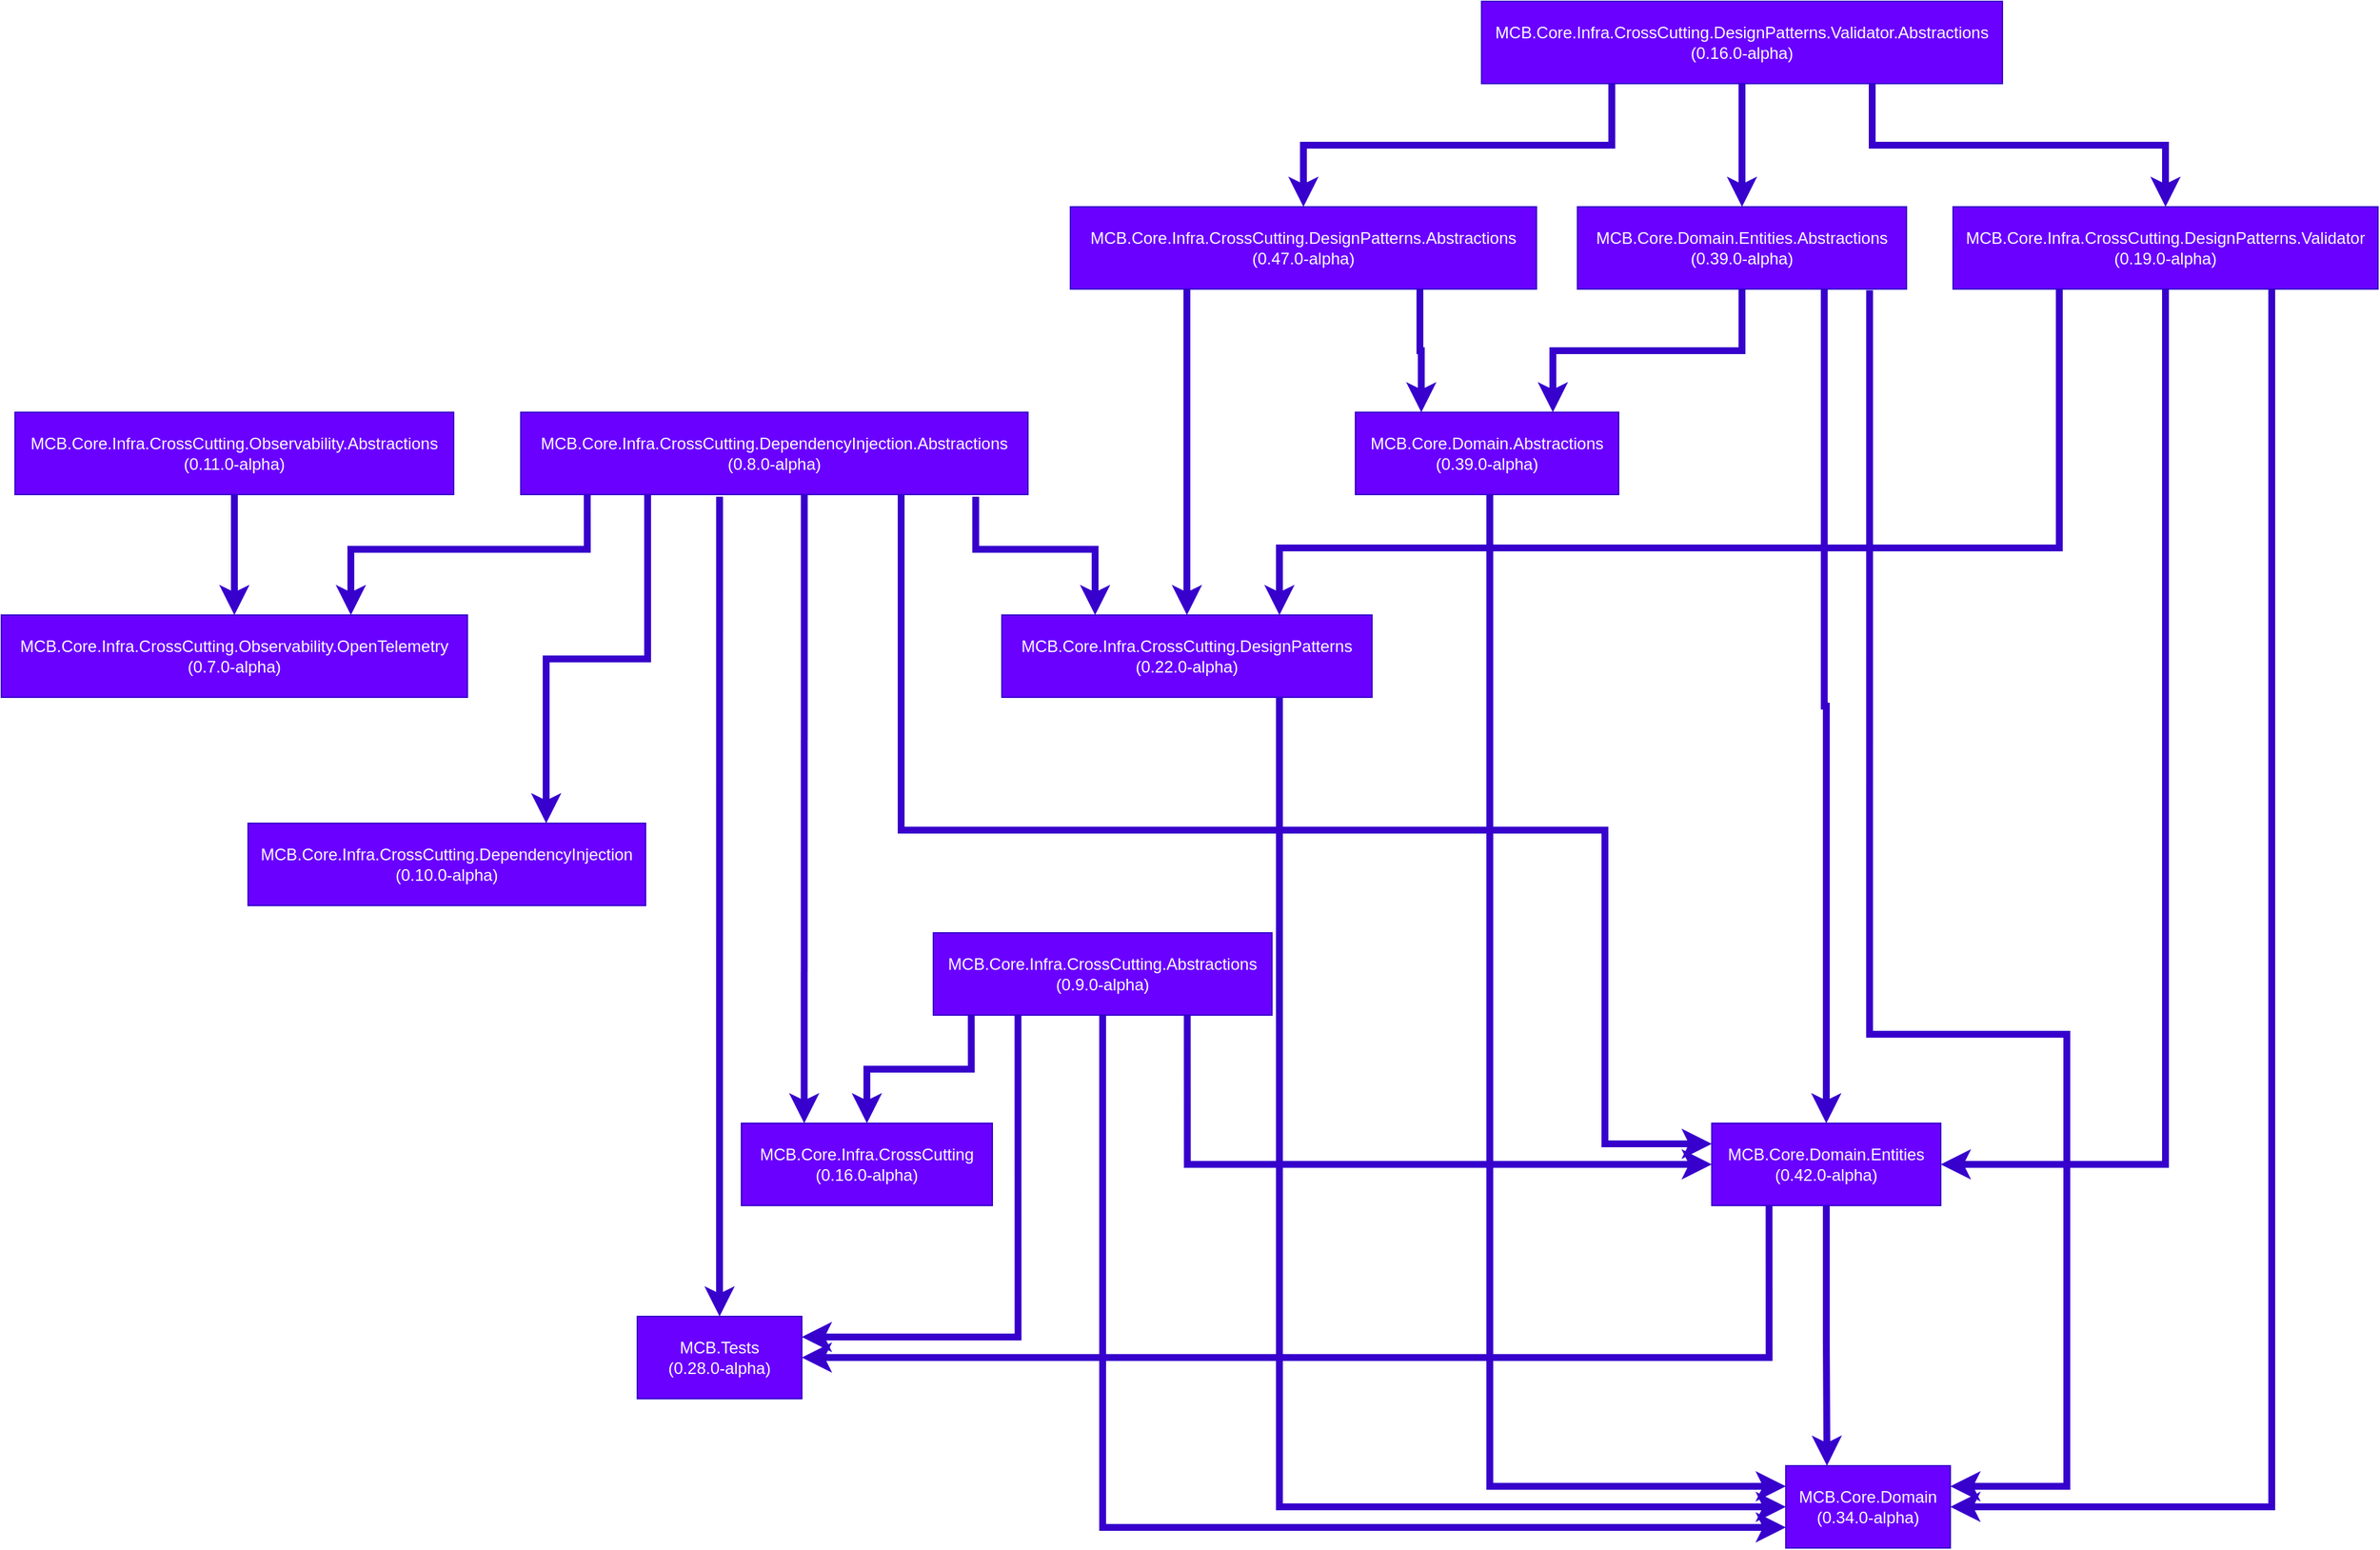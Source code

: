 <mxfile version="20.8.16" type="device"><diagram id="YDoGnxGf5XSYGyX0adVL" name="Page-2"><mxGraphModel dx="3267" dy="984" grid="0" gridSize="10" guides="1" tooltips="1" connect="1" arrows="1" fold="1" page="1" pageScale="1" pageWidth="827" pageHeight="1169" background="#ffffff" math="0" shadow="0"><root><mxCell id="0"/><mxCell id="1" parent="0"/><mxCell id="sEDzaCnOKzkvieLEg6Ba-1" style="edgeStyle=orthogonalEdgeStyle;rounded=0;orthogonalLoop=1;jettySize=auto;html=1;exitX=0.75;exitY=1;exitDx=0;exitDy=0;entryX=0.5;entryY=0;entryDx=0;entryDy=0;strokeWidth=5;fillColor=#6a00ff;strokeColor=#3700CC;" parent="1" source="Npxa-0Y8MYdqDAnZkx5g-1" target="lkXEMdUqbiNgb7CXwbwK-1" edge="1"><mxGeometry relative="1" as="geometry"/></mxCell><mxCell id="TWB6WcPbymwAupAUQci_-1" style="edgeStyle=orthogonalEdgeStyle;rounded=0;orthogonalLoop=1;jettySize=auto;html=1;exitX=0.5;exitY=1;exitDx=0;exitDy=0;entryX=0.5;entryY=0;entryDx=0;entryDy=0;strokeWidth=5;fillColor=#6a00ff;strokeColor=#3700CC;" parent="1" source="Npxa-0Y8MYdqDAnZkx5g-1" target="p5VwNvzeF2tbEZE72s-B-1" edge="1"><mxGeometry relative="1" as="geometry"/></mxCell><mxCell id="aimQpTasinZe-NlsJuNk-1" style="edgeStyle=orthogonalEdgeStyle;rounded=0;orthogonalLoop=1;jettySize=auto;html=1;exitX=0.25;exitY=1;exitDx=0;exitDy=0;strokeWidth=5;fillColor=#6a00ff;strokeColor=#3700CC;" parent="1" source="Npxa-0Y8MYdqDAnZkx5g-1" target="shYzVMbOzsqxmszG9Wpr-1" edge="1"><mxGeometry relative="1" as="geometry"/></mxCell><mxCell id="Npxa-0Y8MYdqDAnZkx5g-1" value="MCB.Core.Infra.CrossCutting.DesignPatterns.Validator.Abstractions&lt;br style=&quot;color: rgb(255, 255, 255);&quot;&gt;&lt;span style=&quot;color: rgb(255, 255, 255);&quot;&gt;(0.16.0-alpha)&lt;/span&gt;" style="rounded=0;whiteSpace=wrap;html=1;glass=0;shadow=0;fillColor=#6a00ff;fontColor=#ffffff;strokeColor=#3700CC;" parent="1" vertex="1"><mxGeometry x="867" y="98" width="380" height="60" as="geometry"/></mxCell><mxCell id="lsrOZxomNBEHnRDb80Jx-1" style="edgeStyle=orthogonalEdgeStyle;rounded=0;orthogonalLoop=1;jettySize=auto;html=1;exitX=0.25;exitY=1;exitDx=0;exitDy=0;entryX=0.75;entryY=0;entryDx=0;entryDy=0;strokeWidth=5;fillColor=#6a00ff;strokeColor=#3700CC;" parent="1" source="lkXEMdUqbiNgb7CXwbwK-1" target="wlyqgEkjYrYBgRSkWI-T-1" edge="1"><mxGeometry relative="1" as="geometry"><Array as="points"><mxPoint x="1289" y="497"/><mxPoint x="720" y="497"/></Array></mxGeometry></mxCell><mxCell id="MutF6qFxbfonE6eXh35Y-1" style="edgeStyle=orthogonalEdgeStyle;rounded=0;orthogonalLoop=1;jettySize=auto;html=1;exitX=0.5;exitY=1;exitDx=0;exitDy=0;entryX=1;entryY=0.5;entryDx=0;entryDy=0;strokeWidth=5;fillColor=#6a00ff;strokeColor=#3700CC;" parent="1" source="lkXEMdUqbiNgb7CXwbwK-1" target="XeCXvwuThETOoT8MGpAI-1" edge="1"><mxGeometry relative="1" as="geometry"/></mxCell><mxCell id="QzJJK7oAeJ9wQnQG4Jx8-1" style="edgeStyle=orthogonalEdgeStyle;rounded=0;orthogonalLoop=1;jettySize=auto;html=1;exitX=0.75;exitY=1;exitDx=0;exitDy=0;entryX=1;entryY=0.5;entryDx=0;entryDy=0;strokeWidth=5;fillColor=#6a00ff;strokeColor=#3700CC;" parent="1" source="lkXEMdUqbiNgb7CXwbwK-1" target="Mbw46rEiu9bJXeLGR6Hi-1" edge="1"><mxGeometry relative="1" as="geometry"/></mxCell><mxCell id="lkXEMdUqbiNgb7CXwbwK-1" value="MCB.Core.Infra.CrossCutting.DesignPatterns.Validator&lt;br style=&quot;color: rgb(255, 255, 255);&quot;&gt;&lt;span style=&quot;color: rgb(255, 255, 255);&quot;&gt;(0.19.0-alpha)&lt;/span&gt;" style="rounded=0;whiteSpace=wrap;html=1;glass=0;shadow=0;fillColor=#6a00ff;fontColor=#ffffff;strokeColor=#3700CC;" parent="1" vertex="1"><mxGeometry x="1211" y="248" width="310" height="60" as="geometry"/></mxCell><mxCell id="E-tUaTJhLqGhnCccETX2-1" style="edgeStyle=orthogonalEdgeStyle;rounded=0;orthogonalLoop=1;jettySize=auto;html=1;exitX=0.5;exitY=1;exitDx=0;exitDy=0;entryX=0.75;entryY=0;entryDx=0;entryDy=0;strokeWidth=5;fillColor=#6a00ff;strokeColor=#3700CC;" parent="1" source="p5VwNvzeF2tbEZE72s-B-1" target="7kX4cfFIFB5kvxQ2GUIk-1" edge="1"><mxGeometry relative="1" as="geometry"/></mxCell><mxCell id="UA9qbDi3KAcStlLFEAPi-1" style="edgeStyle=orthogonalEdgeStyle;rounded=0;orthogonalLoop=1;jettySize=auto;html=1;exitX=0.75;exitY=1;exitDx=0;exitDy=0;entryX=0.5;entryY=0;entryDx=0;entryDy=0;strokeWidth=5;fillColor=#6a00ff;strokeColor=#3700CC;" parent="1" source="p5VwNvzeF2tbEZE72s-B-1" target="XeCXvwuThETOoT8MGpAI-1" edge="1"><mxGeometry relative="1" as="geometry"/></mxCell><mxCell id="sFmAa-_X5QTYVym6r1N--5" style="edgeStyle=orthogonalEdgeStyle;rounded=0;orthogonalLoop=1;jettySize=auto;html=1;exitX=0.888;exitY=1.014;exitDx=0;exitDy=0;strokeWidth=5;exitPerimeter=0;entryX=1;entryY=0.25;entryDx=0;entryDy=0;fillColor=#6a00ff;strokeColor=#3700CC;" parent="1" source="p5VwNvzeF2tbEZE72s-B-1" target="Mbw46rEiu9bJXeLGR6Hi-1" edge="1"><mxGeometry relative="1" as="geometry"><mxPoint x="1248.571" y="661.714" as="targetPoint"/><Array as="points"><mxPoint x="1150" y="852"/><mxPoint x="1294" y="852"/><mxPoint x="1294" y="1182"/></Array></mxGeometry></mxCell><mxCell id="p5VwNvzeF2tbEZE72s-B-1" value="MCB.Core.Domain.Entities.Abstractions&lt;br style=&quot;color: rgb(255, 255, 255);&quot;&gt;&lt;span style=&quot;color: rgb(255, 255, 255);&quot;&gt;(0.39.0-alpha)&lt;/span&gt;" style="rounded=0;whiteSpace=wrap;html=1;glass=0;shadow=0;fillColor=#6a00ff;fontColor=#ffffff;strokeColor=#3700CC;" parent="1" vertex="1"><mxGeometry x="937" y="248" width="240" height="60" as="geometry"/></mxCell><mxCell id="E-tUaTJhLqGhnCccETX2-2" style="edgeStyle=orthogonalEdgeStyle;rounded=0;orthogonalLoop=1;jettySize=auto;html=1;exitX=0.75;exitY=1;exitDx=0;exitDy=0;entryX=0.25;entryY=0;entryDx=0;entryDy=0;strokeWidth=5;fillColor=#6a00ff;strokeColor=#3700CC;" parent="1" source="shYzVMbOzsqxmszG9Wpr-1" target="7kX4cfFIFB5kvxQ2GUIk-1" edge="1"><mxGeometry relative="1" as="geometry"/></mxCell><mxCell id="sFmAa-_X5QTYVym6r1N--2" style="edgeStyle=orthogonalEdgeStyle;rounded=0;orthogonalLoop=1;jettySize=auto;html=1;exitX=0.25;exitY=1;exitDx=0;exitDy=0;entryX=0.5;entryY=0;entryDx=0;entryDy=0;strokeWidth=5;fillColor=#6a00ff;strokeColor=#3700CC;" parent="1" source="shYzVMbOzsqxmszG9Wpr-1" target="wlyqgEkjYrYBgRSkWI-T-1" edge="1"><mxGeometry relative="1" as="geometry"/></mxCell><mxCell id="shYzVMbOzsqxmszG9Wpr-1" value="MCB.Core.Infra.CrossCutting.DesignPatterns.Abstractions&lt;br style=&quot;color: rgb(255, 255, 255);&quot;&gt;&lt;span style=&quot;color: rgb(255, 255, 255);&quot;&gt;(0.47.0-alpha)&lt;/span&gt;" style="rounded=0;whiteSpace=wrap;html=1;glass=0;shadow=0;fillColor=#6a00ff;fontColor=#ffffff;strokeColor=#3700CC;" parent="1" vertex="1"><mxGeometry x="567" y="248" width="340" height="60" as="geometry"/></mxCell><mxCell id="NbS0-UXvitMCYpAIxCQm-2" style="edgeStyle=orthogonalEdgeStyle;rounded=0;orthogonalLoop=1;jettySize=auto;html=1;exitX=0.25;exitY=1;exitDx=0;exitDy=0;entryX=0.75;entryY=0;entryDx=0;entryDy=0;strokeWidth=5;fillColor=#6a00ff;strokeColor=#3700CC;" parent="1" source="u7BkyuVM86_6M8odqcbt-1" target="NbS0-UXvitMCYpAIxCQm-1" edge="1"><mxGeometry relative="1" as="geometry"/></mxCell><mxCell id="ym7OIY43oU3oxEgDd2PZ-1" style="edgeStyle=orthogonalEdgeStyle;rounded=0;orthogonalLoop=1;jettySize=auto;html=1;exitX=0.392;exitY=1.028;exitDx=0;exitDy=0;exitPerimeter=0;entryX=0.5;entryY=0;entryDx=0;entryDy=0;strokeWidth=5;fillColor=#6a00ff;strokeColor=#3700CC;" parent="1" source="u7BkyuVM86_6M8odqcbt-1" target="IpXkF_Gpji4DW-9VfICW-2" edge="1"><mxGeometry relative="1" as="geometry"><mxPoint x="207" y="988" as="targetPoint"/><Array as="points"><mxPoint x="311" y="978"/><mxPoint x="311" y="978"/></Array></mxGeometry></mxCell><mxCell id="5VpbY-RDYNbR6dyqmgRA-3" style="edgeStyle=orthogonalEdgeStyle;rounded=0;orthogonalLoop=1;jettySize=auto;html=1;exitX=0.559;exitY=0.984;exitDx=0;exitDy=0;entryX=0.25;entryY=0;entryDx=0;entryDy=0;exitPerimeter=0;strokeWidth=5;fillColor=#6a00ff;strokeColor=#3700CC;" parent="1" source="u7BkyuVM86_6M8odqcbt-1" target="3CjBYfxC3PkoY17zXDMm-1" edge="1"><mxGeometry relative="1" as="geometry"/></mxCell><mxCell id="RrQ_34k1Al3TF0xgtP5--1" style="edgeStyle=orthogonalEdgeStyle;rounded=0;orthogonalLoop=1;jettySize=auto;html=1;exitX=0.75;exitY=1;exitDx=0;exitDy=0;entryX=0;entryY=0.25;entryDx=0;entryDy=0;strokeWidth=5;fillColor=#6a00ff;strokeColor=#3700CC;" parent="1" source="u7BkyuVM86_6M8odqcbt-1" target="XeCXvwuThETOoT8MGpAI-1" edge="1"><mxGeometry relative="1" as="geometry"><Array as="points"><mxPoint x="444" y="703"/><mxPoint x="957" y="703"/><mxPoint x="957" y="932"/></Array></mxGeometry></mxCell><mxCell id="sFmAa-_X5QTYVym6r1N--3" style="edgeStyle=orthogonalEdgeStyle;rounded=0;orthogonalLoop=1;jettySize=auto;html=1;exitX=0.897;exitY=1.028;exitDx=0;exitDy=0;entryX=0.25;entryY=0;entryDx=0;entryDy=0;exitPerimeter=0;strokeWidth=5;fillColor=#6a00ff;strokeColor=#3700CC;" parent="1" source="u7BkyuVM86_6M8odqcbt-1" target="wlyqgEkjYrYBgRSkWI-T-1" edge="1"><mxGeometry relative="1" as="geometry"><Array as="points"><mxPoint x="498" y="498"/><mxPoint x="585" y="498"/><mxPoint x="585" y="546"/></Array></mxGeometry></mxCell><mxCell id="sFmAa-_X5QTYVym6r1N--4" style="edgeStyle=orthogonalEdgeStyle;rounded=0;orthogonalLoop=1;jettySize=auto;html=1;exitX=0.131;exitY=0.992;exitDx=0;exitDy=0;entryX=0.75;entryY=0;entryDx=0;entryDy=0;exitPerimeter=0;strokeWidth=5;fillColor=#6a00ff;strokeColor=#3700CC;" parent="1" source="u7BkyuVM86_6M8odqcbt-1" target="_6IhjFwON9yLxAdj1c-V-1" edge="1"><mxGeometry relative="1" as="geometry"><Array as="points"><mxPoint x="214" y="498"/><mxPoint x="42" y="498"/></Array></mxGeometry></mxCell><mxCell id="u7BkyuVM86_6M8odqcbt-1" value="MCB.Core.Infra.CrossCutting.DependencyInjection.Abstractions&lt;br style=&quot;color: rgb(255, 255, 255);&quot;&gt;&lt;span style=&quot;color: rgb(255, 255, 255);&quot;&gt;(0.8.0-alpha)&lt;/span&gt;" style="rounded=0;whiteSpace=wrap;html=1;sketch=0;fillColor=#6a00ff;fontColor=#ffffff;strokeColor=#3700CC;" parent="1" vertex="1"><mxGeometry x="166" y="398" width="370" height="60" as="geometry"/></mxCell><mxCell id="_6IhjFwON9yLxAdj1c-V-2" style="edgeStyle=orthogonalEdgeStyle;rounded=0;orthogonalLoop=1;jettySize=auto;html=1;exitX=0.5;exitY=1;exitDx=0;exitDy=0;strokeWidth=5;fillColor=#6a00ff;strokeColor=#3700CC;" parent="1" source="XQ9eRFXl2MYTidoAFEB--1" target="_6IhjFwON9yLxAdj1c-V-1" edge="1"><mxGeometry relative="1" as="geometry"/></mxCell><mxCell id="XQ9eRFXl2MYTidoAFEB--1" value="MCB.Core.Infra.CrossCutting.Observability.Abstractions&lt;br style=&quot;color: rgb(255, 255, 255);&quot;&gt;&lt;span style=&quot;color: rgb(255, 255, 255);&quot;&gt;(0.11.0-alpha)&lt;/span&gt;" style="rounded=0;whiteSpace=wrap;html=1;sketch=0;fillColor=#6a00ff;fontColor=#ffffff;strokeColor=#3700CC;" parent="1" vertex="1"><mxGeometry x="-203" y="398" width="320" height="60" as="geometry"/></mxCell><mxCell id="_6IhjFwON9yLxAdj1c-V-1" value="MCB.Core.Infra.CrossCutting.Observability.OpenTelemetry&lt;br style=&quot;color: rgb(255, 255, 255);&quot;&gt;&lt;span style=&quot;color: rgb(255, 255, 255);&quot;&gt;(0.7.0-alpha)&lt;/span&gt;" style="rounded=0;whiteSpace=wrap;html=1;sketch=0;fillColor=#6a00ff;fontColor=#ffffff;strokeColor=#3700CC;" parent="1" vertex="1"><mxGeometry x="-213" y="546" width="340" height="60" as="geometry"/></mxCell><mxCell id="NbS0-UXvitMCYpAIxCQm-1" value="MCB.Core.Infra.CrossCutting.DependencyInjection&lt;br style=&quot;color: rgb(255, 255, 255);&quot;&gt;&lt;span style=&quot;color: rgb(255, 255, 255);&quot;&gt;(0.10.0-alpha)&lt;/span&gt;" style="rounded=0;whiteSpace=wrap;html=1;sketch=0;fillColor=#6a00ff;fontColor=#ffffff;strokeColor=#3700CC;" parent="1" vertex="1"><mxGeometry x="-33" y="698" width="290" height="60" as="geometry"/></mxCell><mxCell id="ZXBJBhADVO8wbJkHJaHa-1" style="edgeStyle=orthogonalEdgeStyle;rounded=0;orthogonalLoop=1;jettySize=auto;html=1;exitX=0.75;exitY=1;exitDx=0;exitDy=0;entryX=0;entryY=0.5;entryDx=0;entryDy=0;strokeWidth=5;fillColor=#6a00ff;strokeColor=#3700CC;" parent="1" source="wlyqgEkjYrYBgRSkWI-T-1" target="Mbw46rEiu9bJXeLGR6Hi-1" edge="1"><mxGeometry relative="1" as="geometry"/></mxCell><mxCell id="wlyqgEkjYrYBgRSkWI-T-1" value="MCB.Core.Infra.CrossCutting.DesignPatterns&lt;br style=&quot;color: rgb(255, 255, 255);&quot;&gt;&lt;span style=&quot;color: rgb(255, 255, 255);&quot;&gt;(0.22.0-alpha)&lt;/span&gt;" style="rounded=0;whiteSpace=wrap;html=1;sketch=0;fillColor=#6a00ff;fontColor=#ffffff;strokeColor=#3700CC;" parent="1" vertex="1"><mxGeometry x="517" y="546" width="270" height="60" as="geometry"/></mxCell><mxCell id="sFmAa-_X5QTYVym6r1N--1" style="edgeStyle=orthogonalEdgeStyle;rounded=0;orthogonalLoop=1;jettySize=auto;html=1;exitX=0.5;exitY=1;exitDx=0;exitDy=0;entryX=0;entryY=0.25;entryDx=0;entryDy=0;strokeWidth=5;fillColor=#6a00ff;strokeColor=#3700CC;" parent="1" source="7kX4cfFIFB5kvxQ2GUIk-1" target="Mbw46rEiu9bJXeLGR6Hi-1" edge="1"><mxGeometry relative="1" as="geometry"><Array as="points"><mxPoint x="873" y="458"/><mxPoint x="873" y="1182"/></Array></mxGeometry></mxCell><mxCell id="7kX4cfFIFB5kvxQ2GUIk-1" value="MCB.Core.Domain.Abstractions&lt;br style=&quot;color: rgb(255, 255, 255);&quot;&gt;&lt;span style=&quot;color: rgb(255, 255, 255);&quot;&gt;(0.39.0-alpha)&lt;/span&gt;" style="rounded=0;whiteSpace=wrap;html=1;sketch=0;fillColor=#6a00ff;fontColor=#ffffff;strokeColor=#3700CC;" parent="1" vertex="1"><mxGeometry x="775" y="398" width="192" height="60" as="geometry"/></mxCell><mxCell id="-0Zi635Hce41VWjFCIzK-1" style="edgeStyle=orthogonalEdgeStyle;rounded=0;orthogonalLoop=1;jettySize=auto;html=1;exitX=0.112;exitY=0.99;exitDx=0;exitDy=0;entryX=0.5;entryY=0;entryDx=0;entryDy=0;exitPerimeter=0;strokeWidth=5;fillColor=#6a00ff;strokeColor=#3700CC;" parent="1" source="b1hkgp7ADg5aUhehBoia-1" target="3CjBYfxC3PkoY17zXDMm-1" edge="1"><mxGeometry relative="1" as="geometry"/></mxCell><mxCell id="Mk6wQJPdOkrr1y5wk7kU-1" style="edgeStyle=orthogonalEdgeStyle;rounded=0;orthogonalLoop=1;jettySize=auto;html=1;exitX=0.75;exitY=1;exitDx=0;exitDy=0;entryX=0;entryY=0.5;entryDx=0;entryDy=0;strokeWidth=5;fillColor=#6a00ff;strokeColor=#3700CC;" parent="1" source="b1hkgp7ADg5aUhehBoia-1" target="XeCXvwuThETOoT8MGpAI-1" edge="1"><mxGeometry relative="1" as="geometry"/></mxCell><mxCell id="vPrsxltsaUoapN8qjWFP-1" style="edgeStyle=orthogonalEdgeStyle;rounded=0;orthogonalLoop=1;jettySize=auto;html=1;exitX=0.25;exitY=1;exitDx=0;exitDy=0;entryX=1;entryY=0.25;entryDx=0;entryDy=0;strokeWidth=5;fillColor=#6a00ff;strokeColor=#3700CC;" parent="1" source="b1hkgp7ADg5aUhehBoia-1" target="IpXkF_Gpji4DW-9VfICW-2" edge="1"><mxGeometry relative="1" as="geometry"/></mxCell><mxCell id="FMMo17vfpsBMtrDux3lb-1" style="edgeStyle=orthogonalEdgeStyle;rounded=0;orthogonalLoop=1;jettySize=auto;html=1;exitX=0.5;exitY=1;exitDx=0;exitDy=0;entryX=0;entryY=0.75;entryDx=0;entryDy=0;strokeWidth=5;fillColor=#6a00ff;strokeColor=#3700CC;" parent="1" source="b1hkgp7ADg5aUhehBoia-1" target="Mbw46rEiu9bJXeLGR6Hi-1" edge="1"><mxGeometry relative="1" as="geometry"/></mxCell><mxCell id="b1hkgp7ADg5aUhehBoia-1" value="MCB.Core.Infra.CrossCutting.Abstractions&lt;br style=&quot;color: rgb(255, 255, 255);&quot;&gt;&lt;span style=&quot;color: rgb(255, 255, 255);&quot;&gt;(0.9.0-alpha)&lt;/span&gt;" style="rounded=0;whiteSpace=wrap;html=1;sketch=0;fillColor=#6a00ff;fontColor=#ffffff;strokeColor=#3700CC;" parent="1" vertex="1"><mxGeometry x="467" y="778" width="247" height="60" as="geometry"/></mxCell><mxCell id="IpXkF_Gpji4DW-9VfICW-2" value="MCB.Tests&lt;br&gt;(0.28.0-alpha)" style="rounded=0;whiteSpace=wrap;html=1;sketch=0;fillColor=#6a00ff;fontColor=#ffffff;strokeColor=#3700CC;" parent="1" vertex="1"><mxGeometry x="251" y="1058" width="120" height="60" as="geometry"/></mxCell><mxCell id="3CjBYfxC3PkoY17zXDMm-1" value="MCB.Core.Infra.CrossCutting&lt;br style=&quot;color: rgb(255, 255, 255);&quot;&gt;&lt;span style=&quot;color: rgb(255, 255, 255);&quot;&gt;(0.16.0-alpha)&lt;/span&gt;" style="rounded=0;whiteSpace=wrap;html=1;sketch=0;fillColor=#6a00ff;fontColor=#ffffff;strokeColor=#3700CC;" parent="1" vertex="1"><mxGeometry x="327" y="917" width="183" height="60" as="geometry"/></mxCell><mxCell id="BxuBP4JfEykhru9l4mZB-1" style="edgeStyle=orthogonalEdgeStyle;rounded=0;orthogonalLoop=1;jettySize=auto;html=1;exitX=0.25;exitY=1;exitDx=0;exitDy=0;entryX=1;entryY=0.5;entryDx=0;entryDy=0;strokeWidth=5;fillColor=#6a00ff;strokeColor=#3700CC;" parent="1" source="XeCXvwuThETOoT8MGpAI-1" target="IpXkF_Gpji4DW-9VfICW-2" edge="1"><mxGeometry relative="1" as="geometry"/></mxCell><mxCell id="MYzhapL_YdcWI6rcHpDM-1" style="edgeStyle=orthogonalEdgeStyle;rounded=0;orthogonalLoop=1;jettySize=auto;html=1;exitX=0.5;exitY=1;exitDx=0;exitDy=0;entryX=0.25;entryY=0;entryDx=0;entryDy=0;strokeWidth=5;fillColor=#6a00ff;strokeColor=#3700CC;" parent="1" source="XeCXvwuThETOoT8MGpAI-1" target="Mbw46rEiu9bJXeLGR6Hi-1" edge="1"><mxGeometry relative="1" as="geometry"/></mxCell><mxCell id="XeCXvwuThETOoT8MGpAI-1" value="MCB.Core.Domain.Entities&lt;br&gt;(0.42.0-alpha)" style="rounded=0;whiteSpace=wrap;html=1;sketch=0;fillColor=#6a00ff;fontColor=#ffffff;strokeColor=#3700CC;" parent="1" vertex="1"><mxGeometry x="1035" y="917" width="167" height="60" as="geometry"/></mxCell><mxCell id="Mbw46rEiu9bJXeLGR6Hi-1" value="MCB.Core.Domain&lt;br style=&quot;color: rgb(255, 255, 255);&quot;&gt;&lt;span style=&quot;color: rgb(255, 255, 255);&quot;&gt;(0.34.0-alpha)&lt;/span&gt;" style="rounded=0;whiteSpace=wrap;html=1;fillColor=#6a00ff;fontColor=#ffffff;strokeColor=#3700CC;" parent="1" vertex="1"><mxGeometry x="1089" y="1167" width="120" height="60" as="geometry"/></mxCell></root></mxGraphModel></diagram></mxfile>